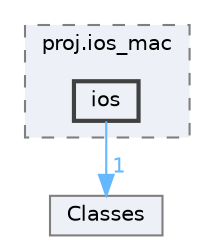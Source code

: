 digraph "external/spine-runtimes/spine-cocos2dx/example/proj.ios_mac/ios"
{
 // LATEX_PDF_SIZE
  bgcolor="transparent";
  edge [fontname=Helvetica,fontsize=10,labelfontname=Helvetica,labelfontsize=10];
  node [fontname=Helvetica,fontsize=10,shape=box,height=0.2,width=0.4];
  compound=true
  subgraph clusterdir_22ec27066ba65b68bfeb3ec4f7541da3 {
    graph [ bgcolor="#edf0f7", pencolor="grey50", label="proj.ios_mac", fontname=Helvetica,fontsize=10 style="filled,dashed", URL="dir_22ec27066ba65b68bfeb3ec4f7541da3.html",tooltip=""]
  dir_c90ef826b7fab1b66c0e355b984f439e [label="ios", fillcolor="#edf0f7", color="grey25", style="filled,bold", URL="dir_c90ef826b7fab1b66c0e355b984f439e.html",tooltip=""];
  }
  dir_83132952ce7cf36dccb9fdc16923a171 [label="Classes", fillcolor="#edf0f7", color="grey50", style="filled", URL="dir_83132952ce7cf36dccb9fdc16923a171.html",tooltip=""];
  dir_c90ef826b7fab1b66c0e355b984f439e->dir_83132952ce7cf36dccb9fdc16923a171 [headlabel="1", labeldistance=1.5 headhref="dir_000417_000122.html" href="dir_000417_000122.html" color="steelblue1" fontcolor="steelblue1"];
}
